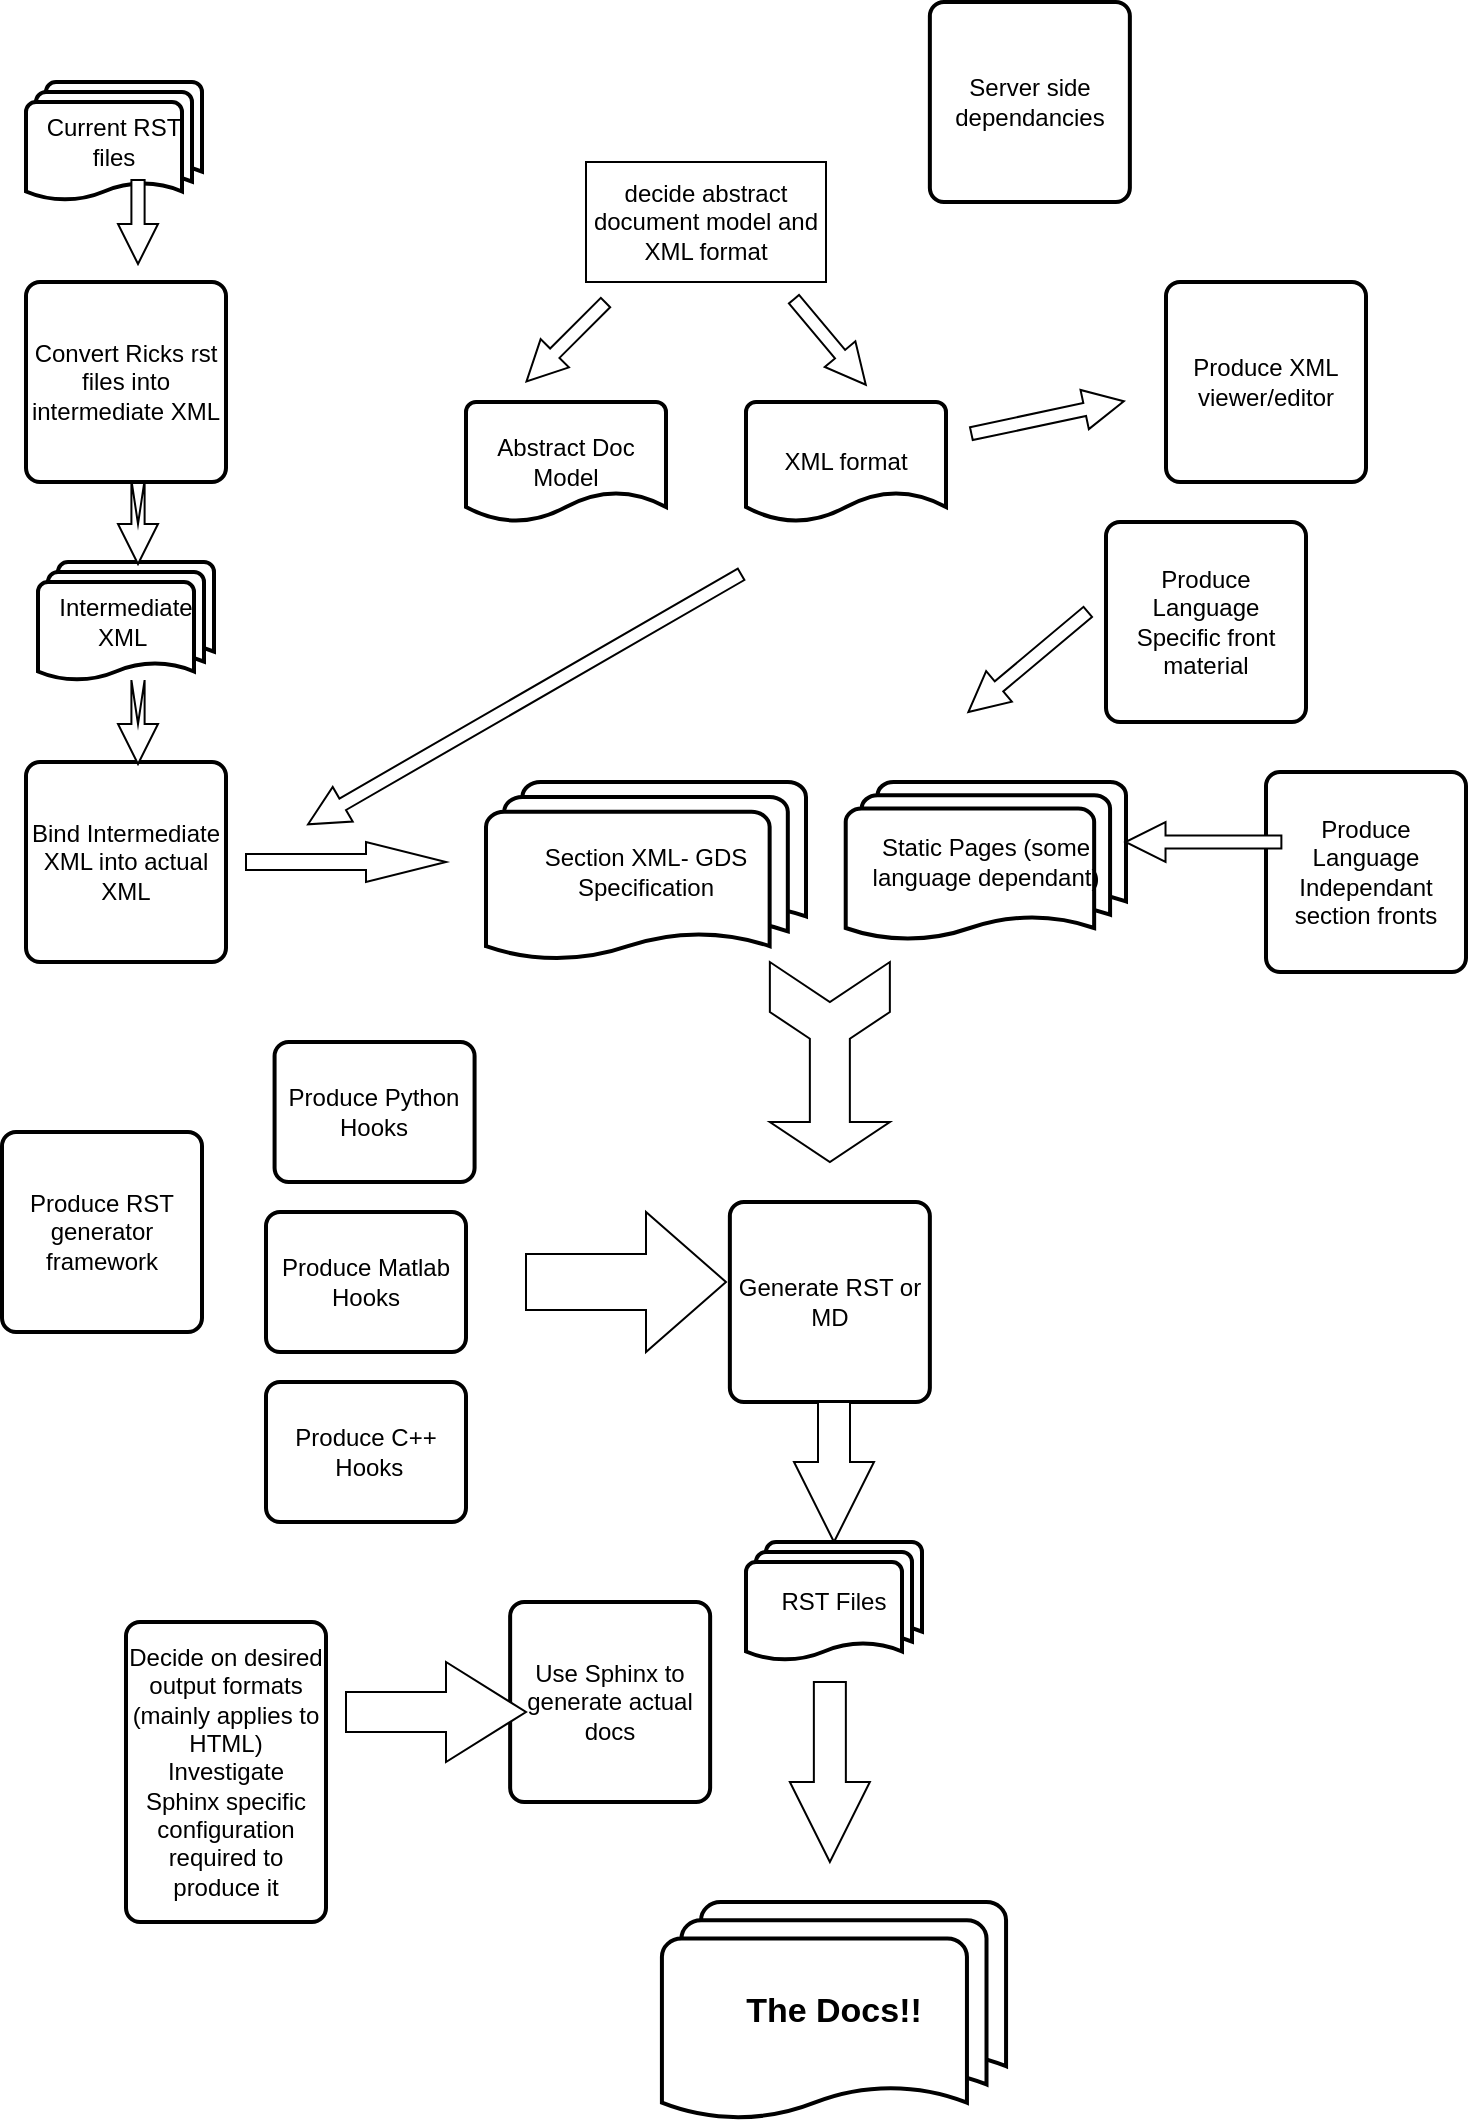<mxfile version="21.3.4" type="github">
  <diagram name="Page-1" id="rAu8qaYcTzUjpbL6Pgpx">
    <mxGraphModel dx="1177" dy="1995" grid="1" gridSize="10" guides="1" tooltips="1" connect="1" arrows="1" fold="1" page="1" pageScale="1" pageWidth="827" pageHeight="1169" math="1" shadow="0">
      <root>
        <mxCell id="0" />
        <mxCell id="1" parent="0" />
        <mxCell id="jcR8n1rN6lNJ10iGqAVh-2" value="decide abstract document model and XML format&lt;br&gt;" style="whiteSpace=wrap;html=1;" parent="1" vertex="1">
          <mxGeometry x="320" y="30" width="120" height="60" as="geometry" />
        </mxCell>
        <mxCell id="jcR8n1rN6lNJ10iGqAVh-3" value="Abstract Doc Model" style="strokeWidth=2;html=1;shape=mxgraph.flowchart.document2;whiteSpace=wrap;size=0.25;" parent="1" vertex="1">
          <mxGeometry x="260" y="150" width="100" height="60" as="geometry" />
        </mxCell>
        <mxCell id="jcR8n1rN6lNJ10iGqAVh-4" value="Convert Ricks rst files into intermediate XML" style="rounded=1;whiteSpace=wrap;html=1;absoluteArcSize=1;arcSize=14;strokeWidth=2;" parent="1" vertex="1">
          <mxGeometry x="40" y="90" width="100" height="100" as="geometry" />
        </mxCell>
        <mxCell id="jcR8n1rN6lNJ10iGqAVh-5" value="Intermediate XML&amp;nbsp;" style="strokeWidth=2;html=1;shape=mxgraph.flowchart.multi-document;whiteSpace=wrap;" parent="1" vertex="1">
          <mxGeometry x="46" y="230" width="88" height="60" as="geometry" />
        </mxCell>
        <mxCell id="jcR8n1rN6lNJ10iGqAVh-6" value="XML format" style="strokeWidth=2;html=1;shape=mxgraph.flowchart.document2;whiteSpace=wrap;size=0.25;" parent="1" vertex="1">
          <mxGeometry x="400" y="150" width="100" height="60" as="geometry" />
        </mxCell>
        <mxCell id="jcR8n1rN6lNJ10iGqAVh-7" value="Bind Intermediate XML into actual XML&lt;br&gt;" style="rounded=1;whiteSpace=wrap;html=1;absoluteArcSize=1;arcSize=14;strokeWidth=2;" parent="1" vertex="1">
          <mxGeometry x="40" y="330" width="100" height="100" as="geometry" />
        </mxCell>
        <mxCell id="jcR8n1rN6lNJ10iGqAVh-9" value="Produce XML viewer/editor" style="rounded=1;whiteSpace=wrap;html=1;absoluteArcSize=1;arcSize=14;strokeWidth=2;" parent="1" vertex="1">
          <mxGeometry x="610" y="90.0" width="100" height="100" as="geometry" />
        </mxCell>
        <mxCell id="jcR8n1rN6lNJ10iGqAVh-11" value="" style="html=1;shadow=0;dashed=0;align=center;verticalAlign=middle;shape=mxgraph.arrows2.arrow;dy=0.67;dx=20;notch=0;rotation=-225;" parent="1" vertex="1">
          <mxGeometry x="282.07" y="110" width="55.86" height="20" as="geometry" />
        </mxCell>
        <mxCell id="jcR8n1rN6lNJ10iGqAVh-12" value="" style="html=1;shadow=0;dashed=0;align=center;verticalAlign=middle;shape=mxgraph.arrows2.arrow;dy=0.67;dx=20;notch=0;rotation=50;" parent="1" vertex="1">
          <mxGeometry x="414" y="110" width="55.86" height="20" as="geometry" />
        </mxCell>
        <mxCell id="jcR8n1rN6lNJ10iGqAVh-13" value="" style="html=1;shadow=0;dashed=0;align=center;verticalAlign=middle;shape=mxgraph.arrows2.arrow;dy=0.67;dx=20;notch=0;rotation=-12;" parent="1" vertex="1">
          <mxGeometry x="511.83" y="147.71" width="77.93" height="20" as="geometry" />
        </mxCell>
        <mxCell id="jcR8n1rN6lNJ10iGqAVh-15" value="Section XML- GDS Specification&lt;br&gt;" style="strokeWidth=2;html=1;shape=mxgraph.flowchart.multi-document;whiteSpace=wrap;" parent="1" vertex="1">
          <mxGeometry x="270" y="340" width="160" height="90" as="geometry" />
        </mxCell>
        <mxCell id="jcR8n1rN6lNJ10iGqAVh-16" value="Current RST files&lt;br&gt;" style="strokeWidth=2;html=1;shape=mxgraph.flowchart.multi-document;whiteSpace=wrap;" parent="1" vertex="1">
          <mxGeometry x="40" y="-10" width="88" height="60" as="geometry" />
        </mxCell>
        <mxCell id="jcR8n1rN6lNJ10iGqAVh-18" value="" style="html=1;shadow=0;dashed=0;align=center;verticalAlign=middle;shape=mxgraph.arrows2.arrow;dy=0.67;dx=20;notch=0;rotation=-210;" parent="1" vertex="1">
          <mxGeometry x="164.29" y="288.64" width="250" height="20" as="geometry" />
        </mxCell>
        <mxCell id="jcR8n1rN6lNJ10iGqAVh-19" value="Produce RST generator framework&lt;br&gt;" style="rounded=1;whiteSpace=wrap;html=1;absoluteArcSize=1;arcSize=14;strokeWidth=2;" parent="1" vertex="1">
          <mxGeometry x="28" y="515" width="100" height="100" as="geometry" />
        </mxCell>
        <mxCell id="jcR8n1rN6lNJ10iGqAVh-20" value="Produce Matlab Hooks" style="rounded=1;whiteSpace=wrap;html=1;absoluteArcSize=1;arcSize=14;strokeWidth=2;" parent="1" vertex="1">
          <mxGeometry x="160" y="555" width="100" height="70" as="geometry" />
        </mxCell>
        <mxCell id="jcR8n1rN6lNJ10iGqAVh-21" value="Produce Python Hooks" style="rounded=1;whiteSpace=wrap;html=1;absoluteArcSize=1;arcSize=14;strokeWidth=2;" parent="1" vertex="1">
          <mxGeometry x="164.29" y="470" width="100" height="70" as="geometry" />
        </mxCell>
        <mxCell id="jcR8n1rN6lNJ10iGqAVh-22" value="Produce C++&lt;br&gt;&amp;nbsp;Hooks" style="rounded=1;whiteSpace=wrap;html=1;absoluteArcSize=1;arcSize=14;strokeWidth=2;" parent="1" vertex="1">
          <mxGeometry x="160" y="640" width="100" height="70" as="geometry" />
        </mxCell>
        <mxCell id="jcR8n1rN6lNJ10iGqAVh-23" value="Produce Language Specific front material&lt;br&gt;" style="rounded=1;whiteSpace=wrap;html=1;absoluteArcSize=1;arcSize=14;strokeWidth=2;" parent="1" vertex="1">
          <mxGeometry x="580" y="210" width="100" height="100" as="geometry" />
        </mxCell>
        <mxCell id="jcR8n1rN6lNJ10iGqAVh-24" value="Produce Language Independant section fronts&lt;br&gt;" style="rounded=1;whiteSpace=wrap;html=1;absoluteArcSize=1;arcSize=14;strokeWidth=2;" parent="1" vertex="1">
          <mxGeometry x="660" y="335" width="100" height="100" as="geometry" />
        </mxCell>
        <mxCell id="jcR8n1rN6lNJ10iGqAVh-26" value="" style="html=1;shadow=0;dashed=0;align=center;verticalAlign=middle;shape=mxgraph.arrows2.arrow;dy=0.67;dx=20;notch=0;rotation=90;" parent="1" vertex="1">
          <mxGeometry x="75.02" y="50" width="41.97" height="20" as="geometry" />
        </mxCell>
        <mxCell id="jcR8n1rN6lNJ10iGqAVh-28" value="" style="html=1;shadow=0;dashed=0;align=center;verticalAlign=middle;shape=mxgraph.arrows2.arrow;dy=0.67;dx=20;notch=21.97;rotation=90;" parent="1" vertex="1">
          <mxGeometry x="75.02" y="200" width="41.97" height="20" as="geometry" />
        </mxCell>
        <mxCell id="jcR8n1rN6lNJ10iGqAVh-29" value="" style="html=1;shadow=0;dashed=0;align=center;verticalAlign=middle;shape=mxgraph.arrows2.arrow;dy=0.67;dx=20;notch=21.97;rotation=90;" parent="1" vertex="1">
          <mxGeometry x="75.02" y="300" width="41.97" height="20" as="geometry" />
        </mxCell>
        <mxCell id="jcR8n1rN6lNJ10iGqAVh-34" value="Generate RST or MD&lt;br&gt;" style="rounded=1;whiteSpace=wrap;html=1;absoluteArcSize=1;arcSize=14;strokeWidth=2;" parent="1" vertex="1">
          <mxGeometry x="391.93" y="550" width="100" height="100" as="geometry" />
        </mxCell>
        <mxCell id="jcR8n1rN6lNJ10iGqAVh-35" value="RST Files&lt;br&gt;" style="strokeWidth=2;html=1;shape=mxgraph.flowchart.multi-document;whiteSpace=wrap;" parent="1" vertex="1">
          <mxGeometry x="400" y="720" width="88" height="60" as="geometry" />
        </mxCell>
        <mxCell id="jcR8n1rN6lNJ10iGqAVh-36" value="Use Sphinx to generate actual docs" style="rounded=1;whiteSpace=wrap;html=1;absoluteArcSize=1;arcSize=14;strokeWidth=2;" parent="1" vertex="1">
          <mxGeometry x="282.07" y="750" width="100" height="100" as="geometry" />
        </mxCell>
        <mxCell id="jcR8n1rN6lNJ10iGqAVh-37" value="Static Pages (some language dependant)" style="strokeWidth=2;html=1;shape=mxgraph.flowchart.multi-document;whiteSpace=wrap;" parent="1" vertex="1">
          <mxGeometry x="449.86" y="340" width="140.14" height="80" as="geometry" />
        </mxCell>
        <mxCell id="jcR8n1rN6lNJ10iGqAVh-40" value="" style="html=1;shadow=0;dashed=0;align=center;verticalAlign=middle;shape=mxgraph.arrows2.arrow;dy=0.67;dx=20;notch=0;rotation=-180;" parent="1" vertex="1">
          <mxGeometry x="589.76" y="360" width="77.93" height="20" as="geometry" />
        </mxCell>
        <mxCell id="jcR8n1rN6lNJ10iGqAVh-41" value="" style="html=1;shadow=0;dashed=0;align=center;verticalAlign=middle;shape=mxgraph.arrows2.arrow;dy=0.67;dx=20;notch=0;rotation=-220;" parent="1" vertex="1">
          <mxGeometry x="502.07" y="270" width="77.93" height="20" as="geometry" />
        </mxCell>
        <mxCell id="jcR8n1rN6lNJ10iGqAVh-42" value="Decide on desired output formats (mainly applies to HTML) Investigate Sphinx specific configuration required to produce it" style="rounded=1;whiteSpace=wrap;html=1;absoluteArcSize=1;arcSize=14;strokeWidth=2;" parent="1" vertex="1">
          <mxGeometry x="90" y="760" width="100" height="150" as="geometry" />
        </mxCell>
        <mxCell id="jcR8n1rN6lNJ10iGqAVh-43" value="The Docs!!" style="strokeWidth=2;html=1;shape=mxgraph.flowchart.multi-document;whiteSpace=wrap;fontSize=17;fontStyle=1" parent="1" vertex="1">
          <mxGeometry x="357.96" y="900" width="172.07" height="110" as="geometry" />
        </mxCell>
        <mxCell id="jcR8n1rN6lNJ10iGqAVh-44" value="" style="html=1;shadow=0;dashed=0;align=center;verticalAlign=middle;shape=mxgraph.arrows2.arrow;dy=0.6;dx=40;notch=0;" parent="1" vertex="1">
          <mxGeometry x="150" y="370" width="100" height="20" as="geometry" />
        </mxCell>
        <mxCell id="jcR8n1rN6lNJ10iGqAVh-45" value="" style="html=1;shadow=0;dashed=0;align=center;verticalAlign=middle;shape=mxgraph.arrows2.tailedNotchedArrow;dy1=10;dx1=20;notch=20;arrowHead=20;dx2=25;dy2=30;rotation=90;" parent="1" vertex="1">
          <mxGeometry x="391.93" y="450" width="100" height="60" as="geometry" />
        </mxCell>
        <mxCell id="jcR8n1rN6lNJ10iGqAVh-48" value="" style="html=1;shadow=0;dashed=0;align=center;verticalAlign=middle;shape=mxgraph.arrows2.arrow;dy=0.6;dx=40;direction=south;notch=0;" parent="1" vertex="1">
          <mxGeometry x="424" y="650" width="40" height="70" as="geometry" />
        </mxCell>
        <mxCell id="jcR8n1rN6lNJ10iGqAVh-49" value="" style="html=1;shadow=0;dashed=0;align=center;verticalAlign=middle;shape=mxgraph.arrows2.arrow;dy=0.6;dx=40;direction=south;notch=0;" parent="1" vertex="1">
          <mxGeometry x="421.93" y="790" width="40" height="90" as="geometry" />
        </mxCell>
        <mxCell id="jcR8n1rN6lNJ10iGqAVh-50" value="" style="html=1;shadow=0;dashed=0;align=center;verticalAlign=middle;shape=mxgraph.arrows2.arrow;dy=0.6;dx=40;notch=0;" parent="1" vertex="1">
          <mxGeometry x="200" y="780" width="90" height="50" as="geometry" />
        </mxCell>
        <mxCell id="jcR8n1rN6lNJ10iGqAVh-51" value="" style="html=1;shadow=0;dashed=0;align=center;verticalAlign=middle;shape=mxgraph.arrows2.arrow;dy=0.6;dx=40;notch=0;" parent="1" vertex="1">
          <mxGeometry x="290" y="555" width="100" height="70" as="geometry" />
        </mxCell>
        <mxCell id="1ZlUc2rtgUZkwWyP17VQ-3" value="Server side dependancies&lt;br&gt;" style="rounded=1;whiteSpace=wrap;html=1;absoluteArcSize=1;arcSize=14;strokeWidth=2;" vertex="1" parent="1">
          <mxGeometry x="491.93" y="-50" width="100" height="100" as="geometry" />
        </mxCell>
      </root>
    </mxGraphModel>
  </diagram>
</mxfile>
